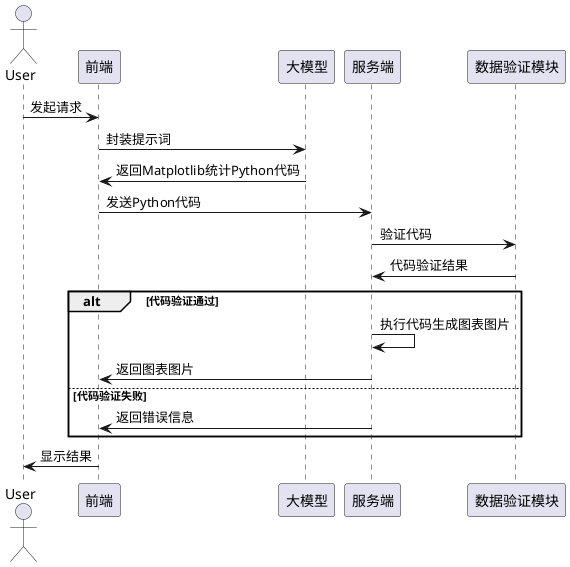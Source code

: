 @startuml
actor User
participant "前端" as FE
participant "大模型" as LLM
participant "服务端" as Server
participant "数据验证模块" as Validator

User -> FE: 发起请求
FE -> LLM: 封装提示词
LLM -> FE: 返回Matplotlib统计Python代码
FE -> Server: 发送Python代码
Server -> Validator: 验证代码
Validator -> Server: 代码验证结果
alt 代码验证通过
    Server -> Server: 执行代码生成图表图片
    Server -> FE: 返回图表图片
else 代码验证失败
    Server -> FE: 返回错误信息
end if
FE -> User: 显示结果
@enduml